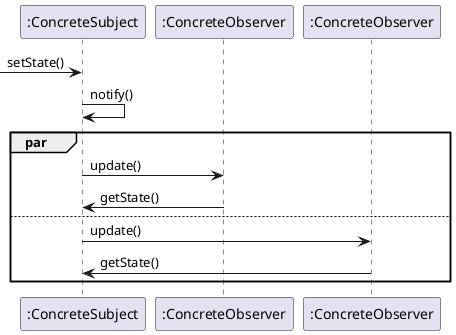 @startuml

'-----------------------------------
' UML concepts illustrated
' JMB 2014
'-----------------------------------

participant a as ":ConcreteSubject"
participant b as ":ConcreteObserver"
participant c as ":ConcreteObserver"

-> a : setState()
a -> a : notify()
par 
	a -> b : update()
	b -> a : getState()
else
	a -> c : update()
	c -> a : getState()
end
@enduml
